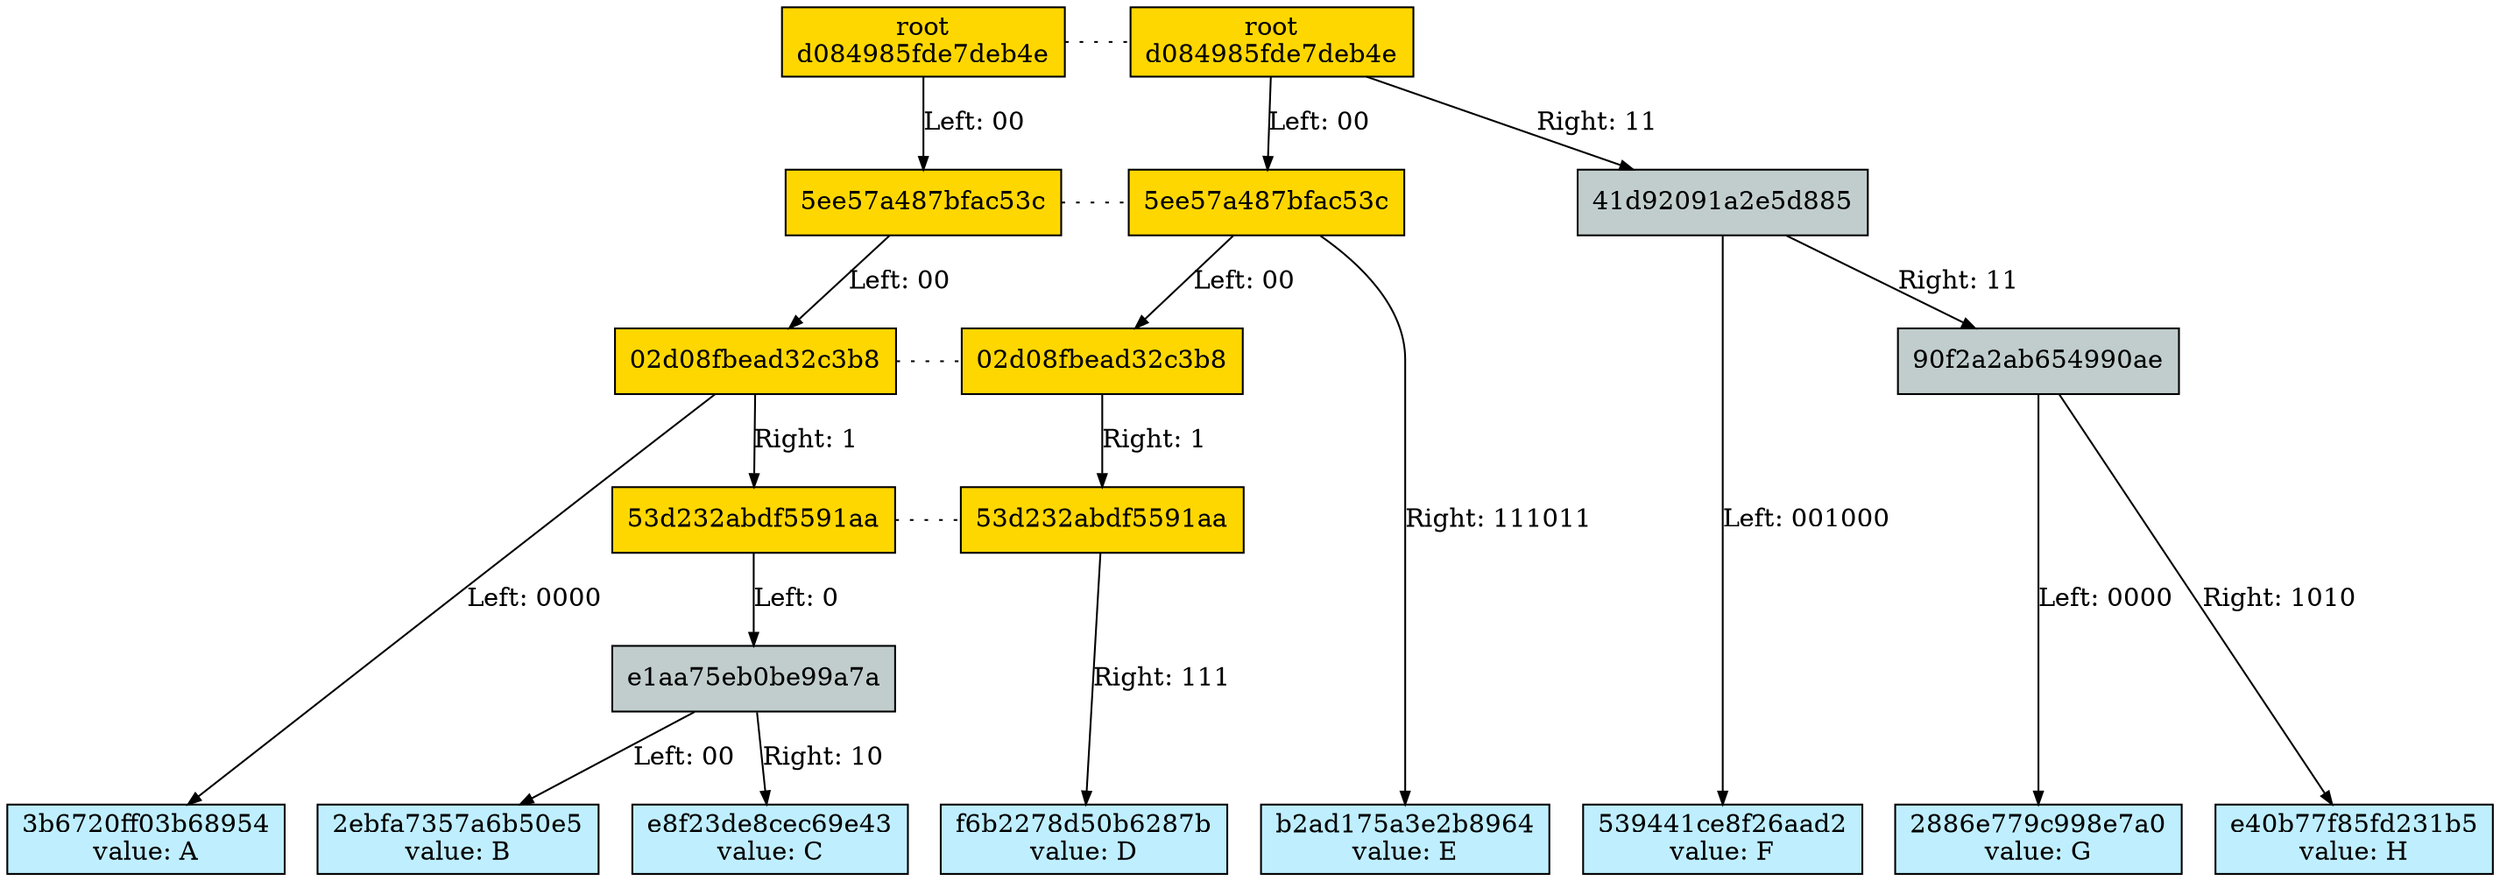 Digraph merkletree {

hd084985fde7deb4e_2 [fillcolor=gold1 label="root\nd084985fde7deb4e" ordering=out shape=box style=filled ];
h5ee57a487bfac53c_2 [fillcolor=gold1 label="5ee57a487bfac53c" ordering=out shape=box style=filled ];
h02d08fbead32c3b8_2 [fillcolor=gold1 label="02d08fbead32c3b8" ordering=out shape=box style=filled ];
h53d232abdf5591aa_2 [fillcolor=gold1 label="53d232abdf5591aa" ordering=out shape=box style=filled ];
hd084985fde7deb4e_2 -> h5ee57a487bfac53c_2 [arrowsize=0.7 label="Left: 00" nojustify=true ];
hd084985fde7deb4e -> h5ee57a487bfac53c [arrowsize=0.7 label="Left: 00" nojustify=true ];
h5ee57a487bfac53c_2 -> h02d08fbead32c3b8_2 [arrowsize=0.7 label="Left: 00" nojustify=true ];
h5ee57a487bfac53c -> h02d08fbead32c3b8 [arrowsize=0.7 label="Left: 00" nojustify=true ];
h02d08fbead32c3b8_2 -> h3b6720ff03b68954 [arrowsize=0.7 label="Left: 0000" nojustify=true ];
h02d08fbead32c3b8_2 -> h53d232abdf5591aa_2 [arrowsize=0.7 label="Right: 1" nojustify=true ];
h02d08fbead32c3b8 -> h53d232abdf5591aa [arrowsize=0.7 label="Right: 1" nojustify=true ];
h53d232abdf5591aa_2 -> he1aa75eb0be99a7a [arrowsize=0.7 label="Left: 0" nojustify=true ];
he1aa75eb0be99a7a -> h2ebfa7357a6b50e5 [arrowsize=0.7 label="Left: 00" nojustify=true ];
he1aa75eb0be99a7a -> he8f23de8cec69e43 [arrowsize=0.7 label="Right: 10" nojustify=true ];
h53d232abdf5591aa -> hf6b2278d50b6287b [arrowsize=0.7 label="Right: 111" nojustify=true ];
h5ee57a487bfac53c -> hb2ad175a3e2b8964 [arrowsize=0.7 label="Right: 111011" nojustify=true ];
hd084985fde7deb4e -> h41d92091a2e5d885 [arrowsize=0.7 label="Right: 11" nojustify=true ];
h41d92091a2e5d885 -> h539441ce8f26aad2 [arrowsize=0.7 label="Left: 001000" nojustify=true ];
h41d92091a2e5d885 -> h90f2a2ab654990ae [arrowsize=0.7 label="Right: 11" nojustify=true ];
h90f2a2ab654990ae -> h2886e779c998e7a0 [arrowsize=0.7 label="Left: 0000" nojustify=true ];
h90f2a2ab654990ae -> he40b77f85fd231b5 [arrowsize=0.7 label="Right: 1010" nojustify=true ];

Subgraph depth_0 {
rank=same

hd084985fde7deb4e [fillcolor=gold1 label="root\nd084985fde7deb4e" ordering=out shape=box style=filled ];
}


Subgraph depth_2 {
rank=same

h5ee57a487bfac53c [fillcolor=gold1 label="5ee57a487bfac53c" ordering=out shape=box style=filled ];
h41d92091a2e5d885 [fillcolor=azure3 label="41d92091a2e5d885" ordering=out shape=box style=filled ];
}


Subgraph depth_4 {
rank=same

h02d08fbead32c3b8 [fillcolor=gold1 label="02d08fbead32c3b8" ordering=out shape=box style=filled ];
h90f2a2ab654990ae [fillcolor=azure3 label="90f2a2ab654990ae" ordering=out shape=box style=filled ];
}


Subgraph depth_256 {
rank=same

h3b6720ff03b68954 [fillcolor=lightblue1 label="3b6720ff03b68954\nvalue: A" ordering=out shape=box style=filled ];
h2ebfa7357a6b50e5 [fillcolor=lightblue1 label="2ebfa7357a6b50e5\nvalue: B" ordering=out shape=box style=filled ];
he8f23de8cec69e43 [fillcolor=lightblue1 label="e8f23de8cec69e43\nvalue: C" ordering=out shape=box style=filled ];
hf6b2278d50b6287b [fillcolor=lightblue1 label="f6b2278d50b6287b\nvalue: D" ordering=out shape=box style=filled ];
hb2ad175a3e2b8964 [fillcolor=lightblue1 label="b2ad175a3e2b8964\nvalue: E" ordering=out shape=box style=filled ];
h539441ce8f26aad2 [fillcolor=lightblue1 label="539441ce8f26aad2\nvalue: F" ordering=out shape=box style=filled ];
h2886e779c998e7a0 [fillcolor=lightblue1 label="2886e779c998e7a0\nvalue: G" ordering=out shape=box style=filled ];
he40b77f85fd231b5 [fillcolor=lightblue1 label="e40b77f85fd231b5\nvalue: H" ordering=out shape=box style=filled ];
}


Subgraph depth_5 {
rank=same

h53d232abdf5591aa [fillcolor=gold1 label="53d232abdf5591aa" ordering=out shape=box style=filled ];
}


Subgraph depth_6 {
rank=same

he1aa75eb0be99a7a [fillcolor=azure3 label="e1aa75eb0be99a7a" ordering=out shape=box style=filled ];
}


Subgraph split_53d232abdf5591aa {
rank=same

h53d232abdf5591aa_2 -> h53d232abdf5591aa [arrowhead=none arrowtail=none dir=both style=dotted ];
}


Subgraph split_02d08fbead32c3b8 {
rank=same

h02d08fbead32c3b8_2 -> h02d08fbead32c3b8 [arrowhead=none arrowtail=none dir=both style=dotted ];
}


Subgraph split_5ee57a487bfac53c {
rank=same

h5ee57a487bfac53c_2 -> h5ee57a487bfac53c [arrowhead=none arrowtail=none dir=both style=dotted ];
}


Subgraph split_d084985fde7deb4e {
rank=same

hd084985fde7deb4e_2 -> hd084985fde7deb4e [arrowhead=none arrowtail=none dir=both style=dotted ];
}

}
